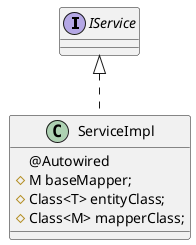 @startuml
'https://plantuml.com/class-diagram

interface IService

class ServiceImpl implements IService{
    @Autowired
    # M baseMapper;
    # Class<T> entityClass;
    # Class<M> mapperClass;
}



@enduml
